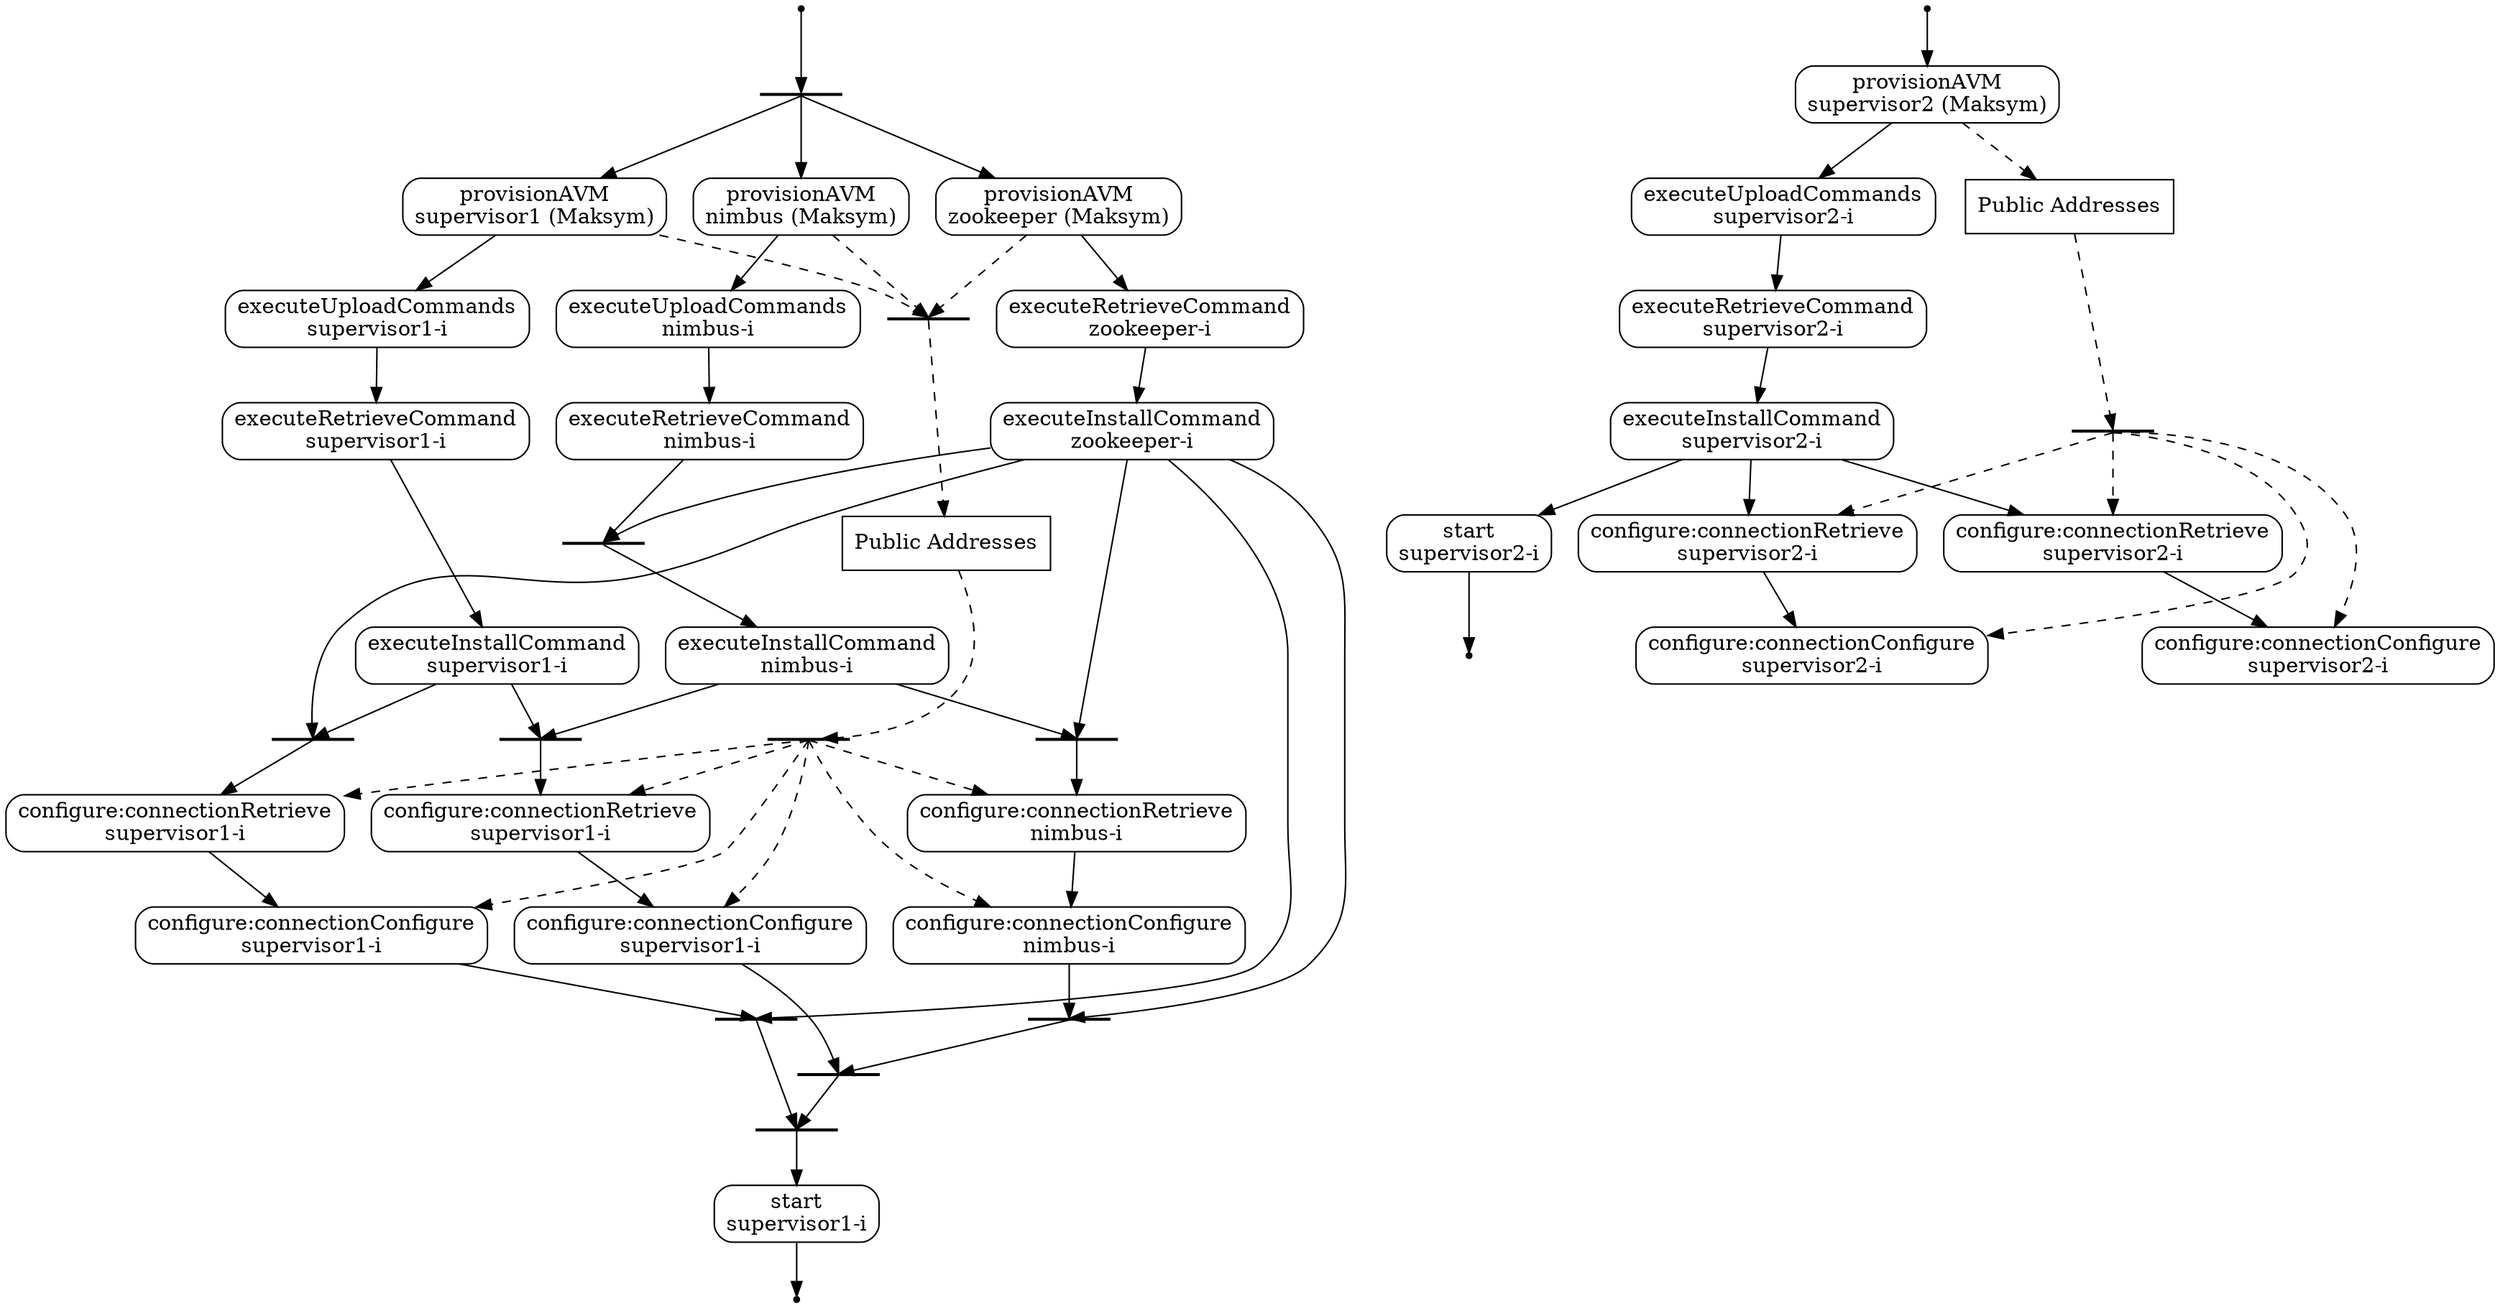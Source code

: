 digraph ConcurrentDeployment {
	node_0 [shape=point];
	node_1 [shape=box label="" style=filled color=black height=0];
	node_2 [shape=Mrecord label="provisionAVM\nzookeeper (Maksym)"];
	node_3 [shape=Mrecord label="provisionAVM\nsupervisor1 (Maksym)"];
	node_4 [shape=Mrecord label="provisionAVM\nnimbus (Maksym)"];
	node_5 [shape=box, label="Public Addresses"];
	node_6 [shape=box label="" style=filled color=black height=0];
	node_7 [shape=Mrecord label="executeUploadCommands\nnimbus-i"];
	node_8 [shape=Mrecord label="executeRetrieveCommand\nnimbus-i"];
	node_9 [shape=Mrecord label="executeRetrieveCommand\nzookeeper-i"];
	node_10 [shape=Mrecord label="executeInstallCommand\nzookeeper-i"];
	node_11 [shape=box label="" style=filled color=black height=0];
	node_12 [shape=Mrecord label="executeInstallCommand\nnimbus-i"];
	node_13 [shape=Mrecord label="executeUploadCommands\nsupervisor1-i"];
	node_14 [shape=Mrecord label="executeRetrieveCommand\nsupervisor1-i"];
	node_15 [shape=Mrecord label="executeInstallCommand\nsupervisor1-i"];
	node_16 [shape=box label="" style=filled color=black height=0];
	node_17 [shape=Mrecord label="configure:connectionRetrieve\nsupervisor1-i"];
	node_18 [shape=Mrecord label="configure:connectionConfigure\nsupervisor1-i"];
	node_19 [shape=box label="" style=filled color=black height=0];
	node_20 [shape=Mrecord label="configure:connectionRetrieve\nnimbus-i"];
	node_21 [shape=Mrecord label="configure:connectionConfigure\nnimbus-i"];
	node_22 [shape=box label="" style=filled color=black height=0];
	node_23 [shape=Mrecord label="configure:connectionRetrieve\nsupervisor1-i"];
	node_24 [shape=Mrecord label="configure:connectionConfigure\nsupervisor1-i"];
	node_25 [shape=box label="" style=filled color=black height=0];
	node_26 [shape=box label="" style=filled color=black height=0];
	node_27 [shape=box label="" style=filled color=black height=0];
	node_28 [shape=box label="" style=filled color=black height=0];
	node_29 [shape=box label="" style=filled color=black height=0];
	node_30 [shape=Mrecord label="start\nsupervisor1-i"];
	node_31 [shape=point];
	node_32 [shape=point];
	node_33 [shape=Mrecord label="provisionAVM\nsupervisor2 (Maksym)"];
	node_34 [shape=box, label="Public Addresses"];
	node_35 [shape=Mrecord label="executeUploadCommands\nsupervisor2-i"];
	node_36 [shape=Mrecord label="executeRetrieveCommand\nsupervisor2-i"];
	node_37 [shape=Mrecord label="executeInstallCommand\nsupervisor2-i"];
	node_38 [shape=Mrecord label="configure:connectionRetrieve\nsupervisor2-i"];
	node_39 [shape=Mrecord label="configure:connectionConfigure\nsupervisor2-i"];
	node_40 [shape=Mrecord label="configure:connectionRetrieve\nsupervisor2-i"];
	node_41 [shape=Mrecord label="configure:connectionConfigure\nsupervisor2-i"];
	node_42 [shape=box label="" style=filled color=black height=0];
	node_43 [shape=Mrecord label="start\nsupervisor2-i"];
	node_44 [shape=point];
	node_0 -> node_1;
	node_1 -> node_2;
	node_1 -> node_3;
	node_1 -> node_4;
	node_2 -> node_6 [style=dashed];
	node_3 -> node_6 [style=dashed];
	node_4 -> node_6 [style=dashed];
	node_6 -> node_5 [style=dashed];
	node_4 -> node_7;
	node_7 -> node_8;
	node_2 -> node_9;
	node_9 -> node_10;
	node_8 -> node_11;
	node_10 -> node_11;
	node_11 -> node_12;
	node_3 -> node_13;
	node_13 -> node_14;
	node_14 -> node_15;
	node_10 -> node_16;
	node_15 -> node_16;
	node_16 -> node_17;
	node_25 -> node_17 [style=dashed];
	node_17 -> node_18;
	node_25 -> node_18 [style=dashed];
	node_10 -> node_19;
	node_12 -> node_19;
	node_19 -> node_20;
	node_25 -> node_20 [style=dashed];
	node_20 -> node_21;
	node_25 -> node_21 [style=dashed];
	node_12 -> node_22;
	node_15 -> node_22;
	node_22 -> node_23;
	node_25 -> node_23 [style=dashed];
	node_23 -> node_24;
	node_25 -> node_24 [style=dashed];
	node_5 -> node_25 [style=dashed];
	node_21 -> node_26;
	node_10 -> node_26;
	node_24 -> node_27;
	node_26 -> node_27;
	node_18 -> node_28;
	node_10 -> node_28;
	node_27 -> node_29;
	node_28 -> node_29;
	node_29 -> node_30;
	node_30 -> node_31;
	node_32 -> node_33;
	node_33 -> node_34 [style=dashed];
	node_33 -> node_35;
	node_35 -> node_36;
	node_36 -> node_37;
	node_37 -> node_38;
	node_42 -> node_38 [style=dashed];
	node_38 -> node_39;
	node_42 -> node_39 [style=dashed];
	node_37 -> node_40;
	node_42 -> node_40 [style=dashed];
	node_40 -> node_41;
	node_42 -> node_41 [style=dashed];
	node_34 -> node_42 [style=dashed];
	node_37 -> node_43;
	node_43 -> node_44;
}